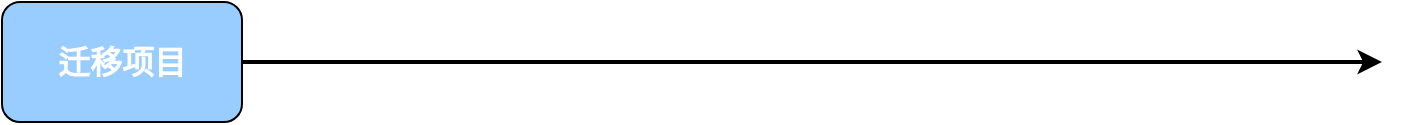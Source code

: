 <mxfile version="15.7.0" type="github">
  <diagram id="Qk1jUZTmZc205LBS2I_3" name="Page-1">
    <mxGraphModel dx="1298" dy="684" grid="1" gridSize="10" guides="1" tooltips="1" connect="1" arrows="1" fold="1" page="1" pageScale="1" pageWidth="827" pageHeight="1169" math="0" shadow="0">
      <root>
        <mxCell id="0" />
        <mxCell id="1" parent="0" />
        <mxCell id="z61JgNj33qLIhOlScUbN-1" value="&lt;b style=&quot;font-size: 16px;&quot;&gt;迁移项目&lt;/b&gt;" style="rounded=1;whiteSpace=wrap;html=1;fillColor=#99CCFF;fontSize=16;fontColor=#FFFFFF;" vertex="1" parent="1">
          <mxGeometry x="60" y="160" width="120" height="60" as="geometry" />
        </mxCell>
        <mxCell id="z61JgNj33qLIhOlScUbN-2" value="" style="endArrow=classic;html=1;rounded=0;fontSize=16;fontColor=#FFFFFF;strokeWidth=2;" edge="1" parent="1" source="z61JgNj33qLIhOlScUbN-1">
          <mxGeometry width="50" height="50" relative="1" as="geometry">
            <mxPoint x="180" y="240" as="sourcePoint" />
            <mxPoint x="750" y="190" as="targetPoint" />
          </mxGeometry>
        </mxCell>
      </root>
    </mxGraphModel>
  </diagram>
</mxfile>
